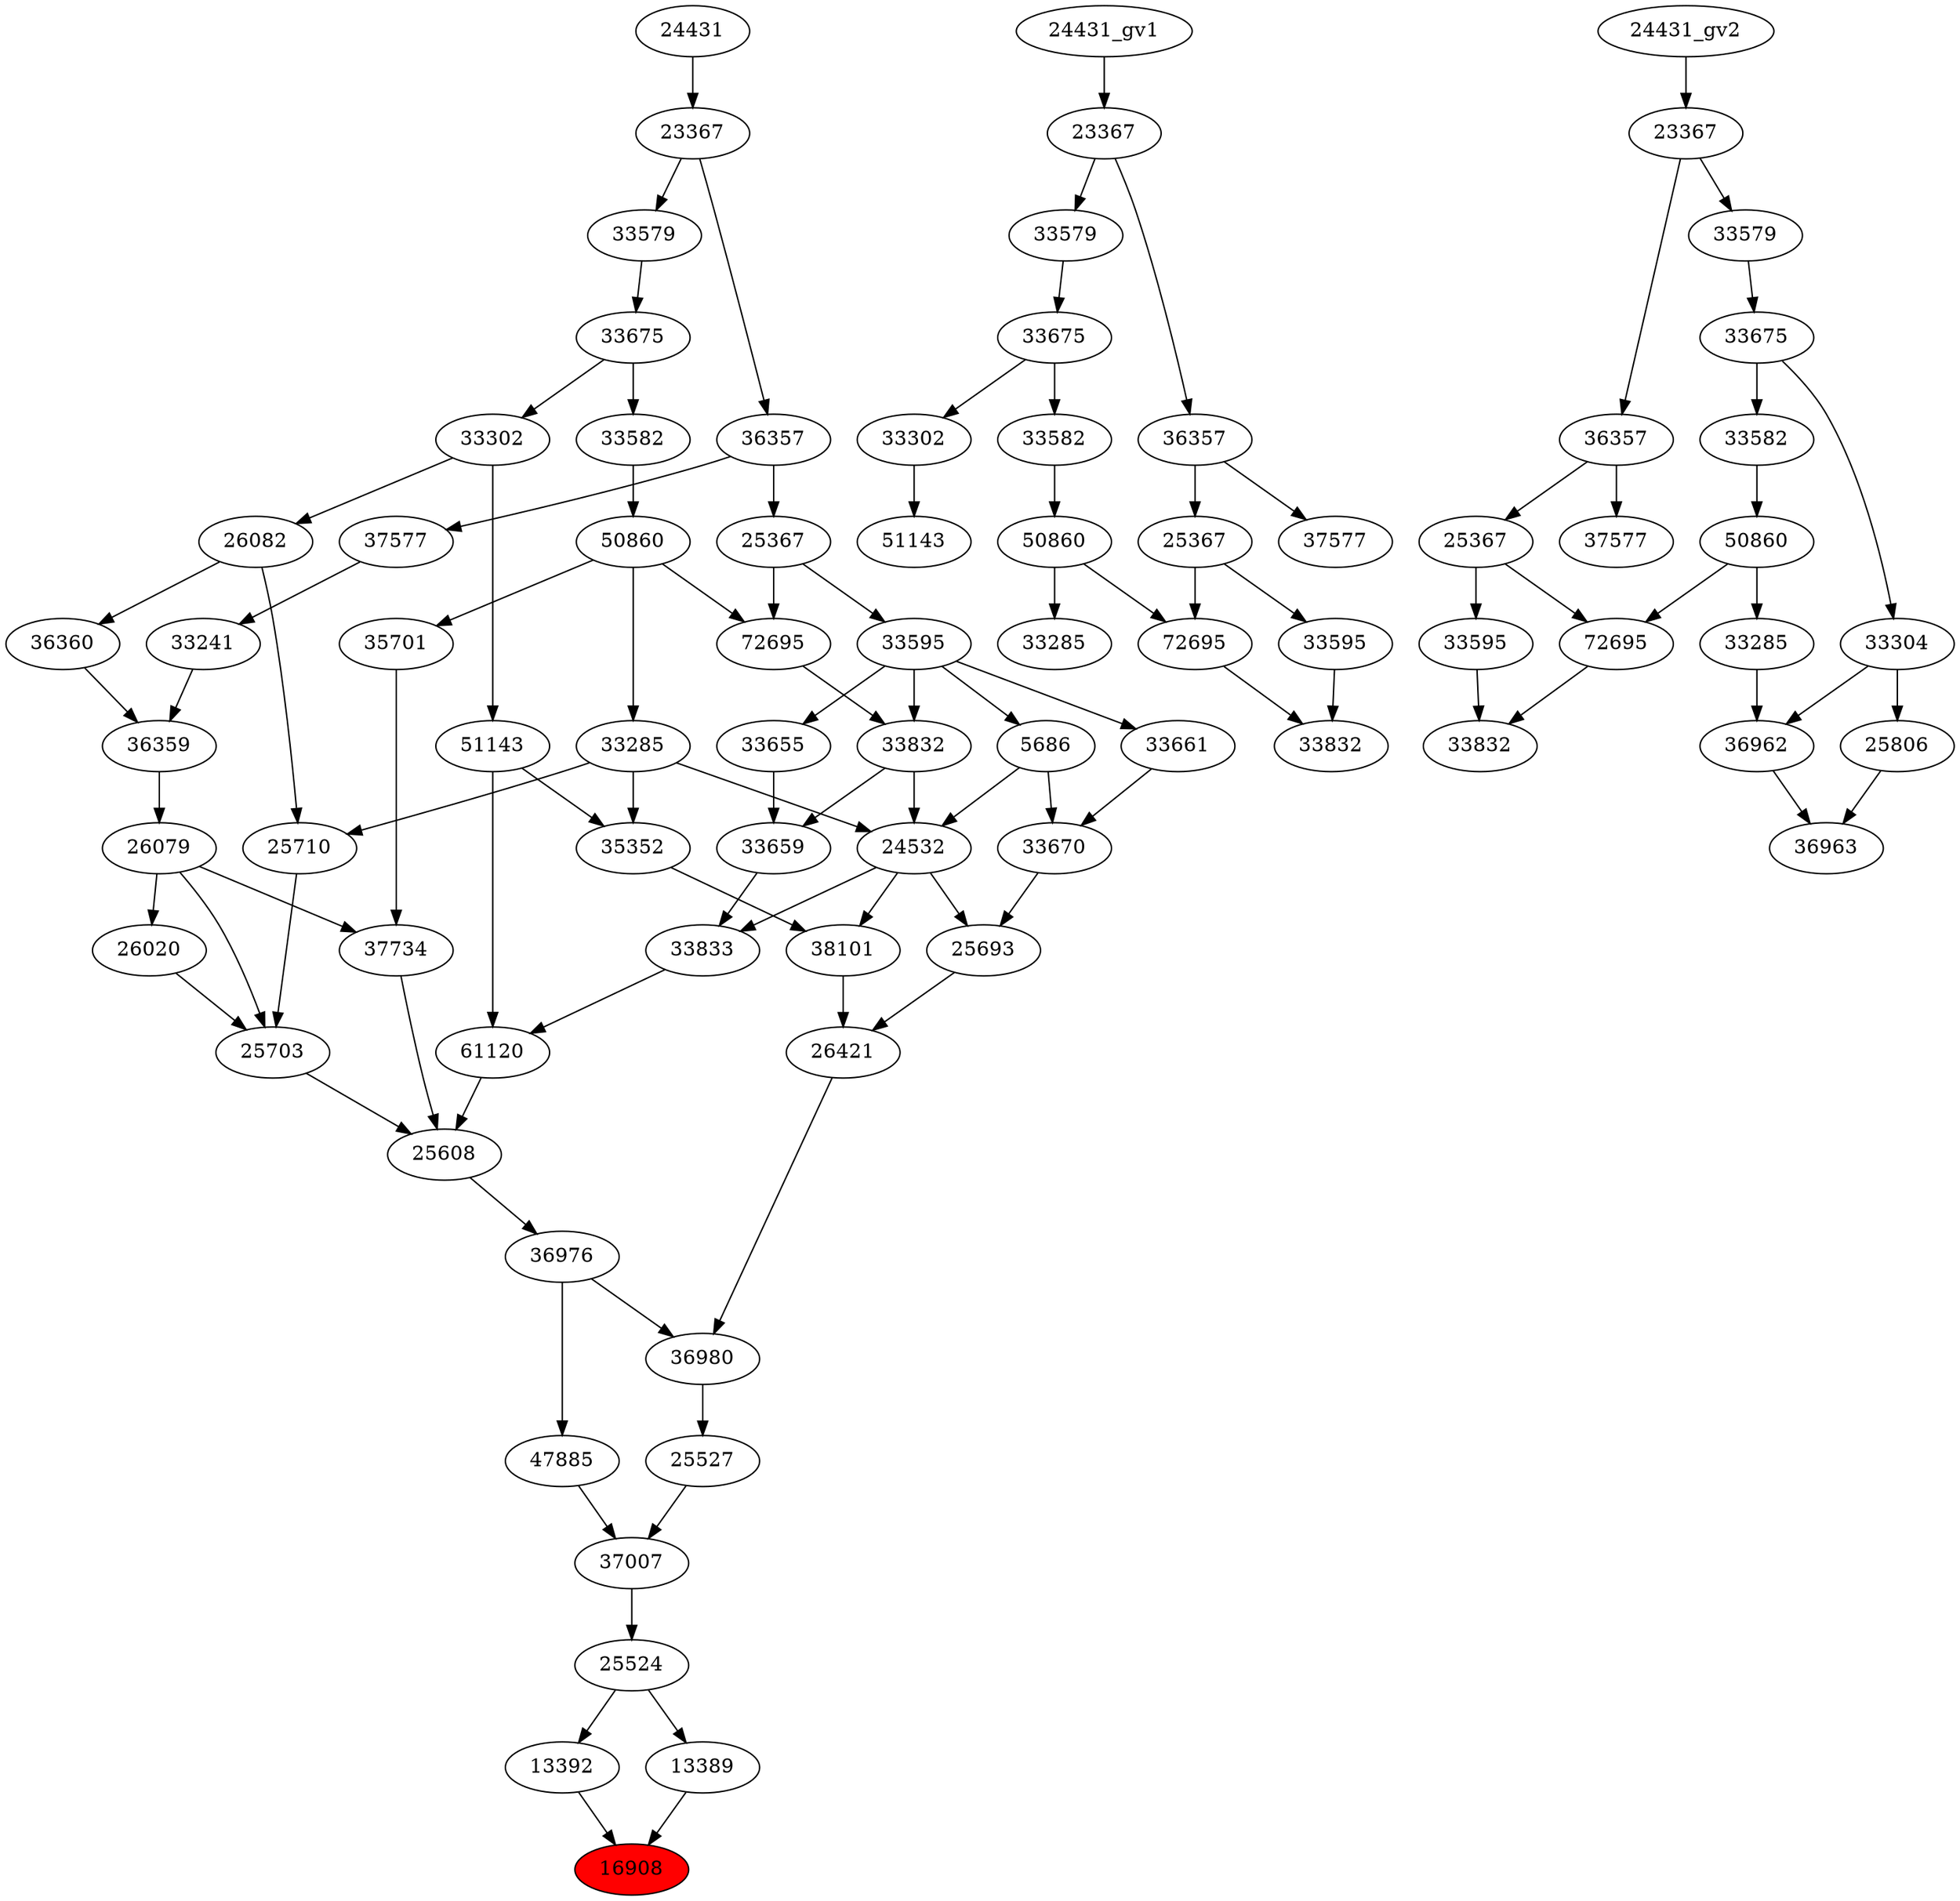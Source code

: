 strict digraph root {
	node [label="\N"];
	{
		node [fillcolor="",
			label="\N",
			style=""
		];
		16908		 [fillcolor=red,
			label=16908,
			style=filled];
		13392		 [label=13392];
		13392 -> 16908;
		13389		 [label=13389];
		13389 -> 16908;
		25524		 [label=25524];
		25524 -> 13392;
		25524 -> 13389;
		37007		 [label=37007];
		37007 -> 25524;
		25527		 [label=25527];
		25527 -> 37007;
		47885		 [label=47885];
		47885 -> 37007;
		36980		 [label=36980];
		36980 -> 25527;
		36976		 [label=36976];
		36976 -> 47885;
		36976 -> 36980;
		26421		 [label=26421];
		26421 -> 36980;
		25608		 [label=25608];
		25608 -> 36976;
		25693		 [label=25693];
		25693 -> 26421;
		38101		 [label=38101];
		38101 -> 26421;
		25703		 [label=25703];
		25703 -> 25608;
		37734		 [label=37734];
		37734 -> 25608;
		61120		 [label=61120];
		61120 -> 25608;
		24532		 [label=24532];
		24532 -> 25693;
		24532 -> 38101;
		33833		 [label=33833];
		24532 -> 33833;
		33670		 [label=33670];
		33670 -> 25693;
		35352		 [label=35352];
		35352 -> 38101;
		26020		 [label=26020];
		26020 -> 25703;
		26079		 [label=26079];
		26079 -> 25703;
		26079 -> 37734;
		26079 -> 26020;
		25710		 [label=25710];
		25710 -> 25703;
		35701		 [label=35701];
		35701 -> 37734;
		51143		 [label=51143];
		51143 -> 61120;
		51143 -> 35352;
		33833 -> 61120;
		33285		 [label=33285];
		33285 -> 24532;
		33285 -> 35352;
		33285 -> 25710;
		5686		 [label=5686];
		5686 -> 24532;
		5686 -> 33670;
		33832		 [label=33832];
		33832 -> 24532;
		33659		 [label=33659];
		33832 -> 33659;
		33661		 [label=33661];
		33661 -> 33670;
		36359		 [label=36359];
		36359 -> 26079;
		26082		 [label=26082];
		26082 -> 25710;
		36360		 [label=36360];
		26082 -> 36360;
		50860		 [label=50860];
		50860 -> 35701;
		50860 -> 33285;
		72695		 [label=72695];
		50860 -> 72695;
		33302		 [label=33302];
		33302 -> 51143;
		33302 -> 26082;
		33659 -> 33833;
		33595		 [label=33595];
		33595 -> 5686;
		33595 -> 33832;
		33595 -> 33661;
		33655		 [label=33655];
		33595 -> 33655;
		72695 -> 33832;
		33241		 [label=33241];
		33241 -> 36359;
		36360 -> 36359;
		33582		 [label=33582];
		33582 -> 50860;
		33675		 [label=33675];
		33675 -> 33302;
		33675 -> 33582;
		33655 -> 33659;
		25367		 [label=25367];
		25367 -> 33595;
		25367 -> 72695;
		37577		 [label=37577];
		37577 -> 33241;
		33579		 [label=33579];
		33579 -> 33675;
		36357		 [label=36357];
		36357 -> 25367;
		36357 -> 37577;
		23367		 [label=23367];
		23367 -> 33579;
		23367 -> 36357;
		24431		 [label=24431];
		24431 -> 23367;
	}
	{
		node [label="\N"];
		"51143_gv1"		 [label=51143];
		"33302_gv1"		 [label=33302];
		"33302_gv1" -> "51143_gv1";
		"33285_gv1"		 [label=33285];
		"50860_gv1"		 [label=50860];
		"50860_gv1" -> "33285_gv1";
		"72695_gv1"		 [label=72695];
		"50860_gv1" -> "72695_gv1";
		"33832_gv1"		 [label=33832];
		"72695_gv1" -> "33832_gv1";
		"33595_gv1"		 [label=33595];
		"33595_gv1" -> "33832_gv1";
		"33582_gv1"		 [label=33582];
		"33582_gv1" -> "50860_gv1";
		"33675_gv1"		 [label=33675];
		"33675_gv1" -> "33302_gv1";
		"33675_gv1" -> "33582_gv1";
		"25367_gv1"		 [label=25367];
		"25367_gv1" -> "72695_gv1";
		"25367_gv1" -> "33595_gv1";
		"33579_gv1"		 [label=33579];
		"33579_gv1" -> "33675_gv1";
		"36357_gv1"		 [label=36357];
		"36357_gv1" -> "25367_gv1";
		"37577_gv1"		 [label=37577];
		"36357_gv1" -> "37577_gv1";
		"23367_gv1"		 [label=23367];
		"23367_gv1" -> "33579_gv1";
		"23367_gv1" -> "36357_gv1";
		"24431_gv1" -> "23367_gv1";
	}
	{
		node [label="\N"];
		"33832_gv2"		 [label=33832];
		"72695_gv2"		 [label=72695];
		"72695_gv2" -> "33832_gv2";
		"33595_gv2"		 [label=33595];
		"33595_gv2" -> "33832_gv2";
		"50860_gv2"		 [label=50860];
		"50860_gv2" -> "72695_gv2";
		"33285_gv2"		 [label=33285];
		"50860_gv2" -> "33285_gv2";
		"33582_gv2"		 [label=33582];
		"33582_gv2" -> "50860_gv2";
		"25367_gv2"		 [label=25367];
		"25367_gv2" -> "72695_gv2";
		"25367_gv2" -> "33595_gv2";
		25806		 [label=25806];
		36963		 [label=36963];
		25806 -> 36963;
		33304		 [label=33304];
		33304 -> 25806;
		36962		 [label=36962];
		33304 -> 36962;
		"37577_gv2"		 [label=37577];
		"36357_gv2"		 [label=36357];
		"36357_gv2" -> "25367_gv2";
		"36357_gv2" -> "37577_gv2";
		"33675_gv2"		 [label=33675];
		"33675_gv2" -> "33582_gv2";
		"33675_gv2" -> 33304;
		"23367_gv2"		 [label=23367];
		"23367_gv2" -> "36357_gv2";
		"33579_gv2"		 [label=33579];
		"23367_gv2" -> "33579_gv2";
		"33579_gv2" -> "33675_gv2";
		36962 -> 36963;
		"24431_gv2" -> "23367_gv2";
		"33285_gv2" -> 36962;
	}
}
